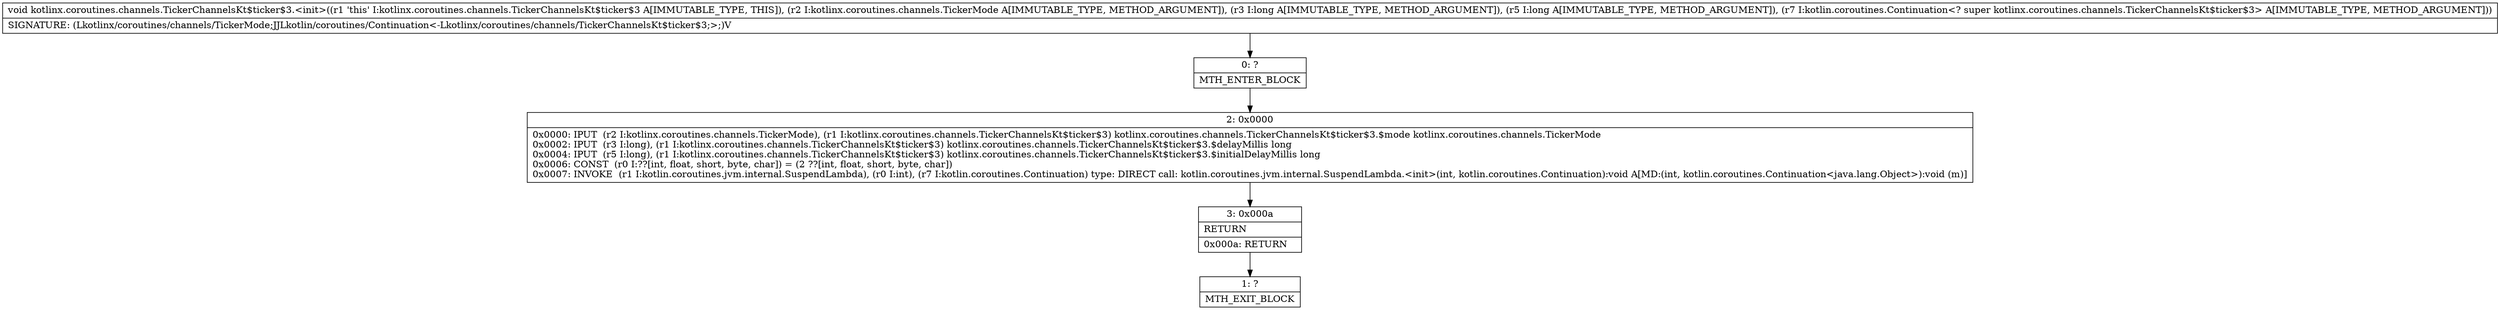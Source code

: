 digraph "CFG forkotlinx.coroutines.channels.TickerChannelsKt$ticker$3.\<init\>(Lkotlinx\/coroutines\/channels\/TickerMode;JJLkotlin\/coroutines\/Continuation;)V" {
Node_0 [shape=record,label="{0\:\ ?|MTH_ENTER_BLOCK\l}"];
Node_2 [shape=record,label="{2\:\ 0x0000|0x0000: IPUT  (r2 I:kotlinx.coroutines.channels.TickerMode), (r1 I:kotlinx.coroutines.channels.TickerChannelsKt$ticker$3) kotlinx.coroutines.channels.TickerChannelsKt$ticker$3.$mode kotlinx.coroutines.channels.TickerMode \l0x0002: IPUT  (r3 I:long), (r1 I:kotlinx.coroutines.channels.TickerChannelsKt$ticker$3) kotlinx.coroutines.channels.TickerChannelsKt$ticker$3.$delayMillis long \l0x0004: IPUT  (r5 I:long), (r1 I:kotlinx.coroutines.channels.TickerChannelsKt$ticker$3) kotlinx.coroutines.channels.TickerChannelsKt$ticker$3.$initialDelayMillis long \l0x0006: CONST  (r0 I:??[int, float, short, byte, char]) = (2 ??[int, float, short, byte, char]) \l0x0007: INVOKE  (r1 I:kotlin.coroutines.jvm.internal.SuspendLambda), (r0 I:int), (r7 I:kotlin.coroutines.Continuation) type: DIRECT call: kotlin.coroutines.jvm.internal.SuspendLambda.\<init\>(int, kotlin.coroutines.Continuation):void A[MD:(int, kotlin.coroutines.Continuation\<java.lang.Object\>):void (m)]\l}"];
Node_3 [shape=record,label="{3\:\ 0x000a|RETURN\l|0x000a: RETURN   \l}"];
Node_1 [shape=record,label="{1\:\ ?|MTH_EXIT_BLOCK\l}"];
MethodNode[shape=record,label="{void kotlinx.coroutines.channels.TickerChannelsKt$ticker$3.\<init\>((r1 'this' I:kotlinx.coroutines.channels.TickerChannelsKt$ticker$3 A[IMMUTABLE_TYPE, THIS]), (r2 I:kotlinx.coroutines.channels.TickerMode A[IMMUTABLE_TYPE, METHOD_ARGUMENT]), (r3 I:long A[IMMUTABLE_TYPE, METHOD_ARGUMENT]), (r5 I:long A[IMMUTABLE_TYPE, METHOD_ARGUMENT]), (r7 I:kotlin.coroutines.Continuation\<? super kotlinx.coroutines.channels.TickerChannelsKt$ticker$3\> A[IMMUTABLE_TYPE, METHOD_ARGUMENT]))  | SIGNATURE: (Lkotlinx\/coroutines\/channels\/TickerMode;JJLkotlin\/coroutines\/Continuation\<\-Lkotlinx\/coroutines\/channels\/TickerChannelsKt$ticker$3;\>;)V\l}"];
MethodNode -> Node_0;Node_0 -> Node_2;
Node_2 -> Node_3;
Node_3 -> Node_1;
}

